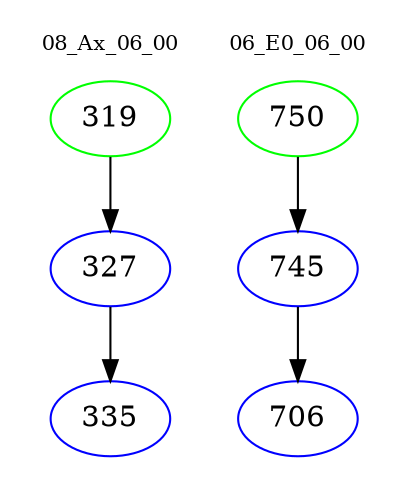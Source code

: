 digraph{
subgraph cluster_0 {
color = white
label = "08_Ax_06_00";
fontsize=10;
T0_319 [label="319", color="green"]
T0_319 -> T0_327 [color="black"]
T0_327 [label="327", color="blue"]
T0_327 -> T0_335 [color="black"]
T0_335 [label="335", color="blue"]
}
subgraph cluster_1 {
color = white
label = "06_E0_06_00";
fontsize=10;
T1_750 [label="750", color="green"]
T1_750 -> T1_745 [color="black"]
T1_745 [label="745", color="blue"]
T1_745 -> T1_706 [color="black"]
T1_706 [label="706", color="blue"]
}
}
